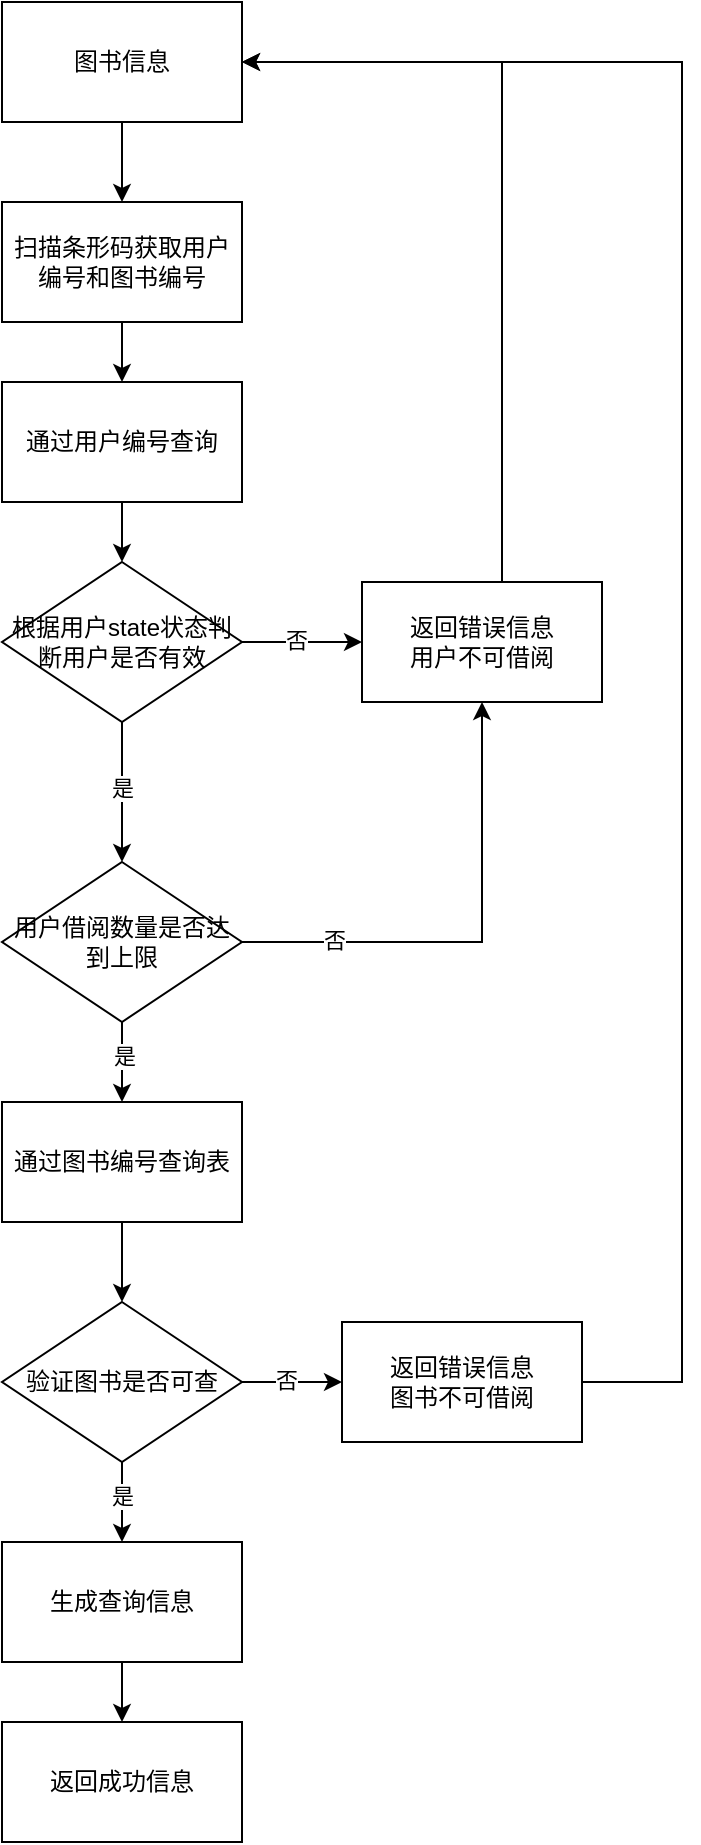 <mxfile version="24.4.9" type="github">
  <diagram id="C5RBs43oDa-KdzZeNtuy" name="Page-1">
    <mxGraphModel dx="1434" dy="790" grid="1" gridSize="10" guides="1" tooltips="1" connect="1" arrows="1" fold="1" page="1" pageScale="1" pageWidth="827" pageHeight="1169" math="0" shadow="0">
      <root>
        <mxCell id="WIyWlLk6GJQsqaUBKTNV-0" />
        <mxCell id="WIyWlLk6GJQsqaUBKTNV-1" parent="WIyWlLk6GJQsqaUBKTNV-0" />
        <mxCell id="3B2L9UqIKH3_lVULRcQp-2" value="" style="edgeStyle=orthogonalEdgeStyle;rounded=0;orthogonalLoop=1;jettySize=auto;html=1;" edge="1" parent="WIyWlLk6GJQsqaUBKTNV-1" source="3B2L9UqIKH3_lVULRcQp-0" target="3B2L9UqIKH3_lVULRcQp-1">
          <mxGeometry relative="1" as="geometry" />
        </mxCell>
        <mxCell id="3B2L9UqIKH3_lVULRcQp-0" value="图书信息" style="whiteSpace=wrap;html=1;" vertex="1" parent="WIyWlLk6GJQsqaUBKTNV-1">
          <mxGeometry x="50" y="50" width="120" height="60" as="geometry" />
        </mxCell>
        <mxCell id="3B2L9UqIKH3_lVULRcQp-6" value="" style="edgeStyle=orthogonalEdgeStyle;rounded=0;orthogonalLoop=1;jettySize=auto;html=1;" edge="1" parent="WIyWlLk6GJQsqaUBKTNV-1" source="3B2L9UqIKH3_lVULRcQp-1" target="3B2L9UqIKH3_lVULRcQp-5">
          <mxGeometry relative="1" as="geometry" />
        </mxCell>
        <mxCell id="3B2L9UqIKH3_lVULRcQp-1" value="扫描条形码获取用户编号和图书编号" style="whiteSpace=wrap;html=1;" vertex="1" parent="WIyWlLk6GJQsqaUBKTNV-1">
          <mxGeometry x="50" y="150" width="120" height="60" as="geometry" />
        </mxCell>
        <mxCell id="3B2L9UqIKH3_lVULRcQp-8" value="" style="edgeStyle=orthogonalEdgeStyle;rounded=0;orthogonalLoop=1;jettySize=auto;html=1;" edge="1" parent="WIyWlLk6GJQsqaUBKTNV-1" source="3B2L9UqIKH3_lVULRcQp-5" target="3B2L9UqIKH3_lVULRcQp-7">
          <mxGeometry relative="1" as="geometry" />
        </mxCell>
        <mxCell id="3B2L9UqIKH3_lVULRcQp-5" value="通过用户编号查询" style="whiteSpace=wrap;html=1;" vertex="1" parent="WIyWlLk6GJQsqaUBKTNV-1">
          <mxGeometry x="50" y="240" width="120" height="60" as="geometry" />
        </mxCell>
        <mxCell id="3B2L9UqIKH3_lVULRcQp-10" value="" style="edgeStyle=orthogonalEdgeStyle;rounded=0;orthogonalLoop=1;jettySize=auto;html=1;" edge="1" parent="WIyWlLk6GJQsqaUBKTNV-1" source="3B2L9UqIKH3_lVULRcQp-7" target="3B2L9UqIKH3_lVULRcQp-9">
          <mxGeometry relative="1" as="geometry" />
        </mxCell>
        <mxCell id="3B2L9UqIKH3_lVULRcQp-19" value="是" style="edgeLabel;html=1;align=center;verticalAlign=middle;resizable=0;points=[];" vertex="1" connectable="0" parent="3B2L9UqIKH3_lVULRcQp-10">
          <mxGeometry x="-0.065" relative="1" as="geometry">
            <mxPoint as="offset" />
          </mxGeometry>
        </mxCell>
        <mxCell id="3B2L9UqIKH3_lVULRcQp-23" value="" style="edgeStyle=orthogonalEdgeStyle;rounded=0;orthogonalLoop=1;jettySize=auto;html=1;" edge="1" parent="WIyWlLk6GJQsqaUBKTNV-1" source="3B2L9UqIKH3_lVULRcQp-7" target="3B2L9UqIKH3_lVULRcQp-22">
          <mxGeometry relative="1" as="geometry" />
        </mxCell>
        <mxCell id="3B2L9UqIKH3_lVULRcQp-24" value="否" style="edgeLabel;html=1;align=center;verticalAlign=middle;resizable=0;points=[];" vertex="1" connectable="0" parent="3B2L9UqIKH3_lVULRcQp-23">
          <mxGeometry x="-0.119" y="1" relative="1" as="geometry">
            <mxPoint as="offset" />
          </mxGeometry>
        </mxCell>
        <mxCell id="3B2L9UqIKH3_lVULRcQp-7" value="根据用户state状态判断用户是否有效" style="rhombus;whiteSpace=wrap;html=1;" vertex="1" parent="WIyWlLk6GJQsqaUBKTNV-1">
          <mxGeometry x="50" y="330" width="120" height="80" as="geometry" />
        </mxCell>
        <mxCell id="3B2L9UqIKH3_lVULRcQp-12" value="" style="edgeStyle=orthogonalEdgeStyle;rounded=0;orthogonalLoop=1;jettySize=auto;html=1;" edge="1" parent="WIyWlLk6GJQsqaUBKTNV-1" source="3B2L9UqIKH3_lVULRcQp-9" target="3B2L9UqIKH3_lVULRcQp-11">
          <mxGeometry relative="1" as="geometry" />
        </mxCell>
        <mxCell id="3B2L9UqIKH3_lVULRcQp-20" value="是" style="edgeLabel;html=1;align=center;verticalAlign=middle;resizable=0;points=[];" vertex="1" connectable="0" parent="3B2L9UqIKH3_lVULRcQp-12">
          <mxGeometry x="-0.171" y="1" relative="1" as="geometry">
            <mxPoint as="offset" />
          </mxGeometry>
        </mxCell>
        <mxCell id="3B2L9UqIKH3_lVULRcQp-25" style="edgeStyle=orthogonalEdgeStyle;rounded=0;orthogonalLoop=1;jettySize=auto;html=1;exitX=1;exitY=0.5;exitDx=0;exitDy=0;entryX=0.5;entryY=1;entryDx=0;entryDy=0;" edge="1" parent="WIyWlLk6GJQsqaUBKTNV-1" source="3B2L9UqIKH3_lVULRcQp-9" target="3B2L9UqIKH3_lVULRcQp-22">
          <mxGeometry relative="1" as="geometry" />
        </mxCell>
        <mxCell id="3B2L9UqIKH3_lVULRcQp-26" value="否" style="edgeLabel;html=1;align=center;verticalAlign=middle;resizable=0;points=[];" vertex="1" connectable="0" parent="3B2L9UqIKH3_lVULRcQp-25">
          <mxGeometry x="-0.618" y="1" relative="1" as="geometry">
            <mxPoint as="offset" />
          </mxGeometry>
        </mxCell>
        <mxCell id="3B2L9UqIKH3_lVULRcQp-9" value="用户借阅数量是否达到上限" style="rhombus;whiteSpace=wrap;html=1;" vertex="1" parent="WIyWlLk6GJQsqaUBKTNV-1">
          <mxGeometry x="50" y="480" width="120" height="80" as="geometry" />
        </mxCell>
        <mxCell id="3B2L9UqIKH3_lVULRcQp-14" value="" style="edgeStyle=orthogonalEdgeStyle;rounded=0;orthogonalLoop=1;jettySize=auto;html=1;" edge="1" parent="WIyWlLk6GJQsqaUBKTNV-1" source="3B2L9UqIKH3_lVULRcQp-11" target="3B2L9UqIKH3_lVULRcQp-13">
          <mxGeometry relative="1" as="geometry" />
        </mxCell>
        <mxCell id="3B2L9UqIKH3_lVULRcQp-11" value="通过图书编号查询表" style="whiteSpace=wrap;html=1;" vertex="1" parent="WIyWlLk6GJQsqaUBKTNV-1">
          <mxGeometry x="50" y="600" width="120" height="60" as="geometry" />
        </mxCell>
        <mxCell id="3B2L9UqIKH3_lVULRcQp-16" value="" style="edgeStyle=orthogonalEdgeStyle;rounded=0;orthogonalLoop=1;jettySize=auto;html=1;" edge="1" parent="WIyWlLk6GJQsqaUBKTNV-1" source="3B2L9UqIKH3_lVULRcQp-13" target="3B2L9UqIKH3_lVULRcQp-15">
          <mxGeometry relative="1" as="geometry" />
        </mxCell>
        <mxCell id="3B2L9UqIKH3_lVULRcQp-21" value="是" style="edgeLabel;html=1;align=center;verticalAlign=middle;resizable=0;points=[];" vertex="1" connectable="0" parent="3B2L9UqIKH3_lVULRcQp-16">
          <mxGeometry x="-0.171" relative="1" as="geometry">
            <mxPoint as="offset" />
          </mxGeometry>
        </mxCell>
        <mxCell id="3B2L9UqIKH3_lVULRcQp-28" value="" style="edgeStyle=orthogonalEdgeStyle;rounded=0;orthogonalLoop=1;jettySize=auto;html=1;" edge="1" parent="WIyWlLk6GJQsqaUBKTNV-1" source="3B2L9UqIKH3_lVULRcQp-13" target="3B2L9UqIKH3_lVULRcQp-27">
          <mxGeometry relative="1" as="geometry" />
        </mxCell>
        <mxCell id="3B2L9UqIKH3_lVULRcQp-29" value="否" style="edgeLabel;html=1;align=center;verticalAlign=middle;resizable=0;points=[];" vertex="1" connectable="0" parent="3B2L9UqIKH3_lVULRcQp-28">
          <mxGeometry x="-0.111" y="1" relative="1" as="geometry">
            <mxPoint as="offset" />
          </mxGeometry>
        </mxCell>
        <mxCell id="3B2L9UqIKH3_lVULRcQp-13" value="验证图书是否可查" style="rhombus;whiteSpace=wrap;html=1;" vertex="1" parent="WIyWlLk6GJQsqaUBKTNV-1">
          <mxGeometry x="50" y="700" width="120" height="80" as="geometry" />
        </mxCell>
        <mxCell id="3B2L9UqIKH3_lVULRcQp-18" value="" style="edgeStyle=orthogonalEdgeStyle;rounded=0;orthogonalLoop=1;jettySize=auto;html=1;" edge="1" parent="WIyWlLk6GJQsqaUBKTNV-1" source="3B2L9UqIKH3_lVULRcQp-15" target="3B2L9UqIKH3_lVULRcQp-17">
          <mxGeometry relative="1" as="geometry" />
        </mxCell>
        <mxCell id="3B2L9UqIKH3_lVULRcQp-15" value="生成查询信息" style="whiteSpace=wrap;html=1;" vertex="1" parent="WIyWlLk6GJQsqaUBKTNV-1">
          <mxGeometry x="50" y="820" width="120" height="60" as="geometry" />
        </mxCell>
        <mxCell id="3B2L9UqIKH3_lVULRcQp-17" value="返回成功信息" style="whiteSpace=wrap;html=1;" vertex="1" parent="WIyWlLk6GJQsqaUBKTNV-1">
          <mxGeometry x="50" y="910" width="120" height="60" as="geometry" />
        </mxCell>
        <mxCell id="3B2L9UqIKH3_lVULRcQp-31" style="edgeStyle=orthogonalEdgeStyle;rounded=0;orthogonalLoop=1;jettySize=auto;html=1;" edge="1" parent="WIyWlLk6GJQsqaUBKTNV-1" source="3B2L9UqIKH3_lVULRcQp-22">
          <mxGeometry relative="1" as="geometry">
            <mxPoint x="170" y="80" as="targetPoint" />
            <Array as="points">
              <mxPoint x="300" y="80" />
            </Array>
          </mxGeometry>
        </mxCell>
        <mxCell id="3B2L9UqIKH3_lVULRcQp-22" value="返回错误信息&lt;div&gt;用户不可借阅&lt;/div&gt;" style="whiteSpace=wrap;html=1;" vertex="1" parent="WIyWlLk6GJQsqaUBKTNV-1">
          <mxGeometry x="230" y="340" width="120" height="60" as="geometry" />
        </mxCell>
        <mxCell id="3B2L9UqIKH3_lVULRcQp-30" style="edgeStyle=orthogonalEdgeStyle;rounded=0;orthogonalLoop=1;jettySize=auto;html=1;entryX=1;entryY=0.5;entryDx=0;entryDy=0;" edge="1" parent="WIyWlLk6GJQsqaUBKTNV-1" source="3B2L9UqIKH3_lVULRcQp-27" target="3B2L9UqIKH3_lVULRcQp-0">
          <mxGeometry relative="1" as="geometry">
            <Array as="points">
              <mxPoint x="390" y="740" />
              <mxPoint x="390" y="80" />
            </Array>
          </mxGeometry>
        </mxCell>
        <mxCell id="3B2L9UqIKH3_lVULRcQp-27" value="返回错误信息&lt;div&gt;图书不可借阅&lt;/div&gt;" style="whiteSpace=wrap;html=1;" vertex="1" parent="WIyWlLk6GJQsqaUBKTNV-1">
          <mxGeometry x="220" y="710" width="120" height="60" as="geometry" />
        </mxCell>
      </root>
    </mxGraphModel>
  </diagram>
</mxfile>
